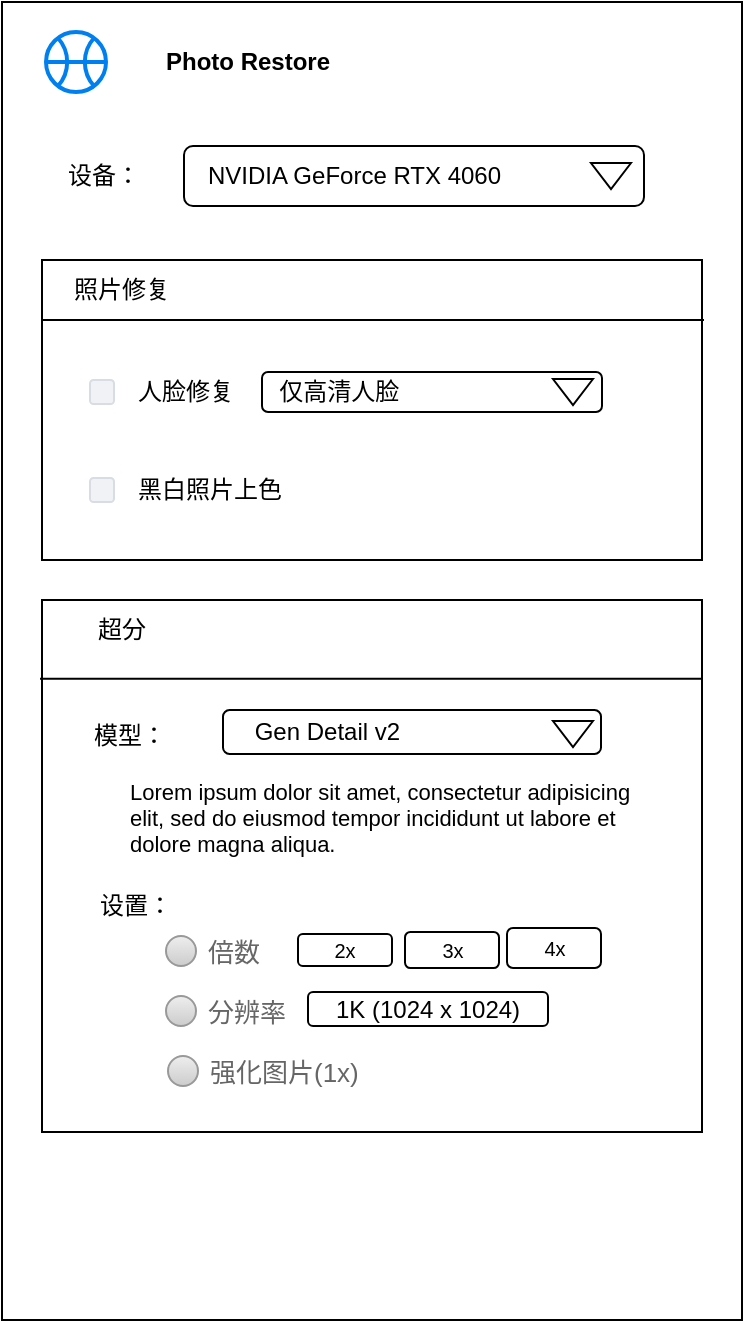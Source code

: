 <mxfile version="24.6.3" type="github">
  <diagram name="Page-1" id="_u2ymdncncwuiCIKRVWQ">
    <mxGraphModel dx="787" dy="881" grid="0" gridSize="10" guides="1" tooltips="1" connect="1" arrows="1" fold="1" page="1" pageScale="1" pageWidth="850" pageHeight="1100" math="0" shadow="0">
      <root>
        <mxCell id="0" />
        <mxCell id="1" parent="0" />
        <mxCell id="5kTlIn1ucJ1gf1WWtL7z-1" value="" style="rounded=0;whiteSpace=wrap;html=1;" vertex="1" parent="1">
          <mxGeometry x="200" y="41" width="370" height="659" as="geometry" />
        </mxCell>
        <mxCell id="5kTlIn1ucJ1gf1WWtL7z-4" value="" style="rounded=0;whiteSpace=wrap;html=1;" vertex="1" parent="1">
          <mxGeometry x="220" y="170" width="330" height="150" as="geometry" />
        </mxCell>
        <mxCell id="5kTlIn1ucJ1gf1WWtL7z-6" value="" style="endArrow=none;html=1;rounded=0;exitX=0;exitY=0.2;exitDx=0;exitDy=0;exitPerimeter=0;" edge="1" parent="1" source="5kTlIn1ucJ1gf1WWtL7z-4">
          <mxGeometry width="50" height="50" relative="1" as="geometry">
            <mxPoint x="270" y="250" as="sourcePoint" />
            <mxPoint x="551" y="200" as="targetPoint" />
          </mxGeometry>
        </mxCell>
        <mxCell id="5kTlIn1ucJ1gf1WWtL7z-7" value="照片修复" style="text;html=1;align=center;verticalAlign=middle;whiteSpace=wrap;rounded=0;" vertex="1" parent="1">
          <mxGeometry x="230" y="170" width="60" height="30" as="geometry" />
        </mxCell>
        <mxCell id="5kTlIn1ucJ1gf1WWtL7z-14" value="黑白照片上色" style="rounded=1;fillColor=#F0F2F5;strokeColor=#D8DCE3;align=left;verticalAlign=middle;fontStyle=0;fontSize=12;labelPosition=right;verticalLabelPosition=middle;spacingLeft=10;html=1;shadow=0;dashed=0" vertex="1" parent="1">
          <mxGeometry x="244" y="279" width="12" height="12" as="geometry" />
        </mxCell>
        <mxCell id="5kTlIn1ucJ1gf1WWtL7z-16" value="" style="rounded=0;whiteSpace=wrap;html=1;" vertex="1" parent="1">
          <mxGeometry x="220" y="340" width="330" height="266" as="geometry" />
        </mxCell>
        <mxCell id="5kTlIn1ucJ1gf1WWtL7z-17" value="超分" style="text;html=1;align=center;verticalAlign=middle;whiteSpace=wrap;rounded=0;" vertex="1" parent="1">
          <mxGeometry x="230" y="340" width="60" height="30" as="geometry" />
        </mxCell>
        <mxCell id="5kTlIn1ucJ1gf1WWtL7z-18" value="" style="endArrow=none;html=1;rounded=0;exitX=-0.003;exitY=0.148;exitDx=0;exitDy=0;exitPerimeter=0;entryX=1;entryY=0.148;entryDx=0;entryDy=0;entryPerimeter=0;" edge="1" source="5kTlIn1ucJ1gf1WWtL7z-16" target="5kTlIn1ucJ1gf1WWtL7z-16" parent="1">
          <mxGeometry width="50" height="50" relative="1" as="geometry">
            <mxPoint x="270" y="420" as="sourcePoint" />
            <mxPoint x="320" y="370" as="targetPoint" />
          </mxGeometry>
        </mxCell>
        <mxCell id="5kTlIn1ucJ1gf1WWtL7z-23" value="模型：" style="text;html=1;align=center;verticalAlign=middle;whiteSpace=wrap;rounded=0;" vertex="1" parent="1">
          <mxGeometry x="234" y="393" width="60" height="30" as="geometry" />
        </mxCell>
        <mxCell id="5kTlIn1ucJ1gf1WWtL7z-26" value="&lt;h1 style=&quot;margin-top: 0px; font-size: 11px;&quot;&gt;&lt;span style=&quot;background-color: initial; font-size: 11px; font-weight: normal;&quot;&gt;Lorem ipsum dolor sit amet, consectetur adipisicing elit, sed do eiusmod tempor incididunt ut labore et dolore magna aliqua.&lt;/span&gt;&lt;/h1&gt;" style="text;html=1;whiteSpace=wrap;overflow=hidden;rounded=0;spacing=0;fontSize=11;" vertex="1" parent="1">
          <mxGeometry x="264" y="425" width="267" height="51" as="geometry" />
        </mxCell>
        <mxCell id="5kTlIn1ucJ1gf1WWtL7z-27" value="设置：" style="text;html=1;align=center;verticalAlign=middle;whiteSpace=wrap;rounded=0;" vertex="1" parent="1">
          <mxGeometry x="237" y="478" width="60" height="30" as="geometry" />
        </mxCell>
        <mxCell id="5kTlIn1ucJ1gf1WWtL7z-28" value="倍数" style="shape=ellipse;fillColor=#eeeeee;strokeColor=#999999;gradientColor=#cccccc;html=1;align=left;spacingLeft=4;fontSize=13;fontColor=#666666;labelPosition=right;shadow=0;" vertex="1" parent="1">
          <mxGeometry x="282" y="508" width="15" height="15" as="geometry" />
        </mxCell>
        <mxCell id="5kTlIn1ucJ1gf1WWtL7z-31" value="分辨率" style="shape=ellipse;fillColor=#eeeeee;strokeColor=#999999;gradientColor=#cccccc;html=1;align=left;spacingLeft=4;fontSize=13;fontColor=#666666;labelPosition=right;shadow=0;" vertex="1" parent="1">
          <mxGeometry x="282" y="538" width="15" height="15" as="geometry" />
        </mxCell>
        <mxCell id="5kTlIn1ucJ1gf1WWtL7z-32" value="强化图片(1x)" style="shape=ellipse;fillColor=#eeeeee;strokeColor=#999999;gradientColor=#cccccc;html=1;align=left;spacingLeft=4;fontSize=13;fontColor=#666666;labelPosition=right;shadow=0;" vertex="1" parent="1">
          <mxGeometry x="283" y="568" width="15" height="15" as="geometry" />
        </mxCell>
        <mxCell id="5kTlIn1ucJ1gf1WWtL7z-35" value="2x" style="rounded=1;whiteSpace=wrap;html=1;fontSize=10;" vertex="1" parent="1">
          <mxGeometry x="348" y="507" width="47" height="16" as="geometry" />
        </mxCell>
        <mxCell id="5kTlIn1ucJ1gf1WWtL7z-36" value="3x" style="rounded=1;whiteSpace=wrap;html=1;fontSize=10;" vertex="1" parent="1">
          <mxGeometry x="401.5" y="506" width="47" height="18" as="geometry" />
        </mxCell>
        <mxCell id="5kTlIn1ucJ1gf1WWtL7z-37" value="4x" style="rounded=1;whiteSpace=wrap;html=1;fontSize=10;" vertex="1" parent="1">
          <mxGeometry x="452.5" y="504" width="47" height="20" as="geometry" />
        </mxCell>
        <mxCell id="5kTlIn1ucJ1gf1WWtL7z-38" value="1K (1024 x 1024)" style="rounded=1;whiteSpace=wrap;html=1;" vertex="1" parent="1">
          <mxGeometry x="353" y="536" width="120" height="17" as="geometry" />
        </mxCell>
        <mxCell id="5kTlIn1ucJ1gf1WWtL7z-41" value="" style="group;labelBackgroundColor=none;" vertex="1" connectable="0" parent="1">
          <mxGeometry x="310.5" y="395" width="189" height="22" as="geometry" />
        </mxCell>
        <mxCell id="5kTlIn1ucJ1gf1WWtL7z-25" value="&amp;nbsp; &amp;nbsp; Gen Detail v2" style="rounded=1;whiteSpace=wrap;html=1;align=left;" vertex="1" parent="5kTlIn1ucJ1gf1WWtL7z-41">
          <mxGeometry width="189" height="22" as="geometry" />
        </mxCell>
        <mxCell id="5kTlIn1ucJ1gf1WWtL7z-40" value="" style="triangle;whiteSpace=wrap;html=1;rotation=90;" vertex="1" parent="5kTlIn1ucJ1gf1WWtL7z-41">
          <mxGeometry x="168.5" y="2" width="13" height="20" as="geometry" />
        </mxCell>
        <mxCell id="5kTlIn1ucJ1gf1WWtL7z-42" value="" style="html=1;verticalLabelPosition=bottom;align=center;labelBackgroundColor=#ffffff;verticalAlign=top;strokeWidth=2;strokeColor=#0080F0;shadow=0;dashed=0;shape=mxgraph.ios7.icons.basketball;" vertex="1" parent="1">
          <mxGeometry x="222" y="56" width="30" height="30" as="geometry" />
        </mxCell>
        <mxCell id="5kTlIn1ucJ1gf1WWtL7z-43" value="Photo Restore" style="text;html=1;align=left;verticalAlign=middle;whiteSpace=wrap;rounded=0;fontStyle=1" vertex="1" parent="1">
          <mxGeometry x="280" y="56" width="193" height="30" as="geometry" />
        </mxCell>
        <mxCell id="5kTlIn1ucJ1gf1WWtL7z-48" value="" style="group" vertex="1" connectable="0" parent="1">
          <mxGeometry x="221" y="113" width="300" height="30" as="geometry" />
        </mxCell>
        <mxCell id="5kTlIn1ucJ1gf1WWtL7z-2" value="设备：" style="text;html=1;align=center;verticalAlign=middle;whiteSpace=wrap;rounded=0;" vertex="1" parent="5kTlIn1ucJ1gf1WWtL7z-48">
          <mxGeometry width="60" height="30" as="geometry" />
        </mxCell>
        <mxCell id="5kTlIn1ucJ1gf1WWtL7z-3" value="&amp;nbsp; &amp;nbsp;NVIDIA GeForce RTX 4060" style="rounded=1;whiteSpace=wrap;html=1;align=left;" vertex="1" parent="5kTlIn1ucJ1gf1WWtL7z-48">
          <mxGeometry x="70" width="230" height="30" as="geometry" />
        </mxCell>
        <mxCell id="5kTlIn1ucJ1gf1WWtL7z-44" value="" style="triangle;whiteSpace=wrap;html=1;rotation=90;" vertex="1" parent="5kTlIn1ucJ1gf1WWtL7z-48">
          <mxGeometry x="277" y="5" width="13" height="20" as="geometry" />
        </mxCell>
        <mxCell id="5kTlIn1ucJ1gf1WWtL7z-49" value="" style="group" vertex="1" connectable="0" parent="1">
          <mxGeometry x="244" y="226" width="256" height="20" as="geometry" />
        </mxCell>
        <mxCell id="5kTlIn1ucJ1gf1WWtL7z-9" value="人脸修复" style="rounded=1;fillColor=#F0F2F5;strokeColor=#D8DCE3;align=left;verticalAlign=middle;fontStyle=0;fontSize=12;labelPosition=right;verticalLabelPosition=middle;spacingLeft=10;html=1;shadow=0;dashed=0" vertex="1" parent="5kTlIn1ucJ1gf1WWtL7z-49">
          <mxGeometry y="4" width="12" height="12" as="geometry" />
        </mxCell>
        <mxCell id="5kTlIn1ucJ1gf1WWtL7z-10" value="&amp;nbsp; 仅高清人脸" style="rounded=1;whiteSpace=wrap;html=1;align=left;" vertex="1" parent="5kTlIn1ucJ1gf1WWtL7z-49">
          <mxGeometry x="86" width="170" height="20" as="geometry" />
        </mxCell>
        <mxCell id="5kTlIn1ucJ1gf1WWtL7z-39" value="" style="triangle;whiteSpace=wrap;html=1;rotation=90;" vertex="1" parent="5kTlIn1ucJ1gf1WWtL7z-49">
          <mxGeometry x="235" width="13" height="20" as="geometry" />
        </mxCell>
      </root>
    </mxGraphModel>
  </diagram>
</mxfile>
